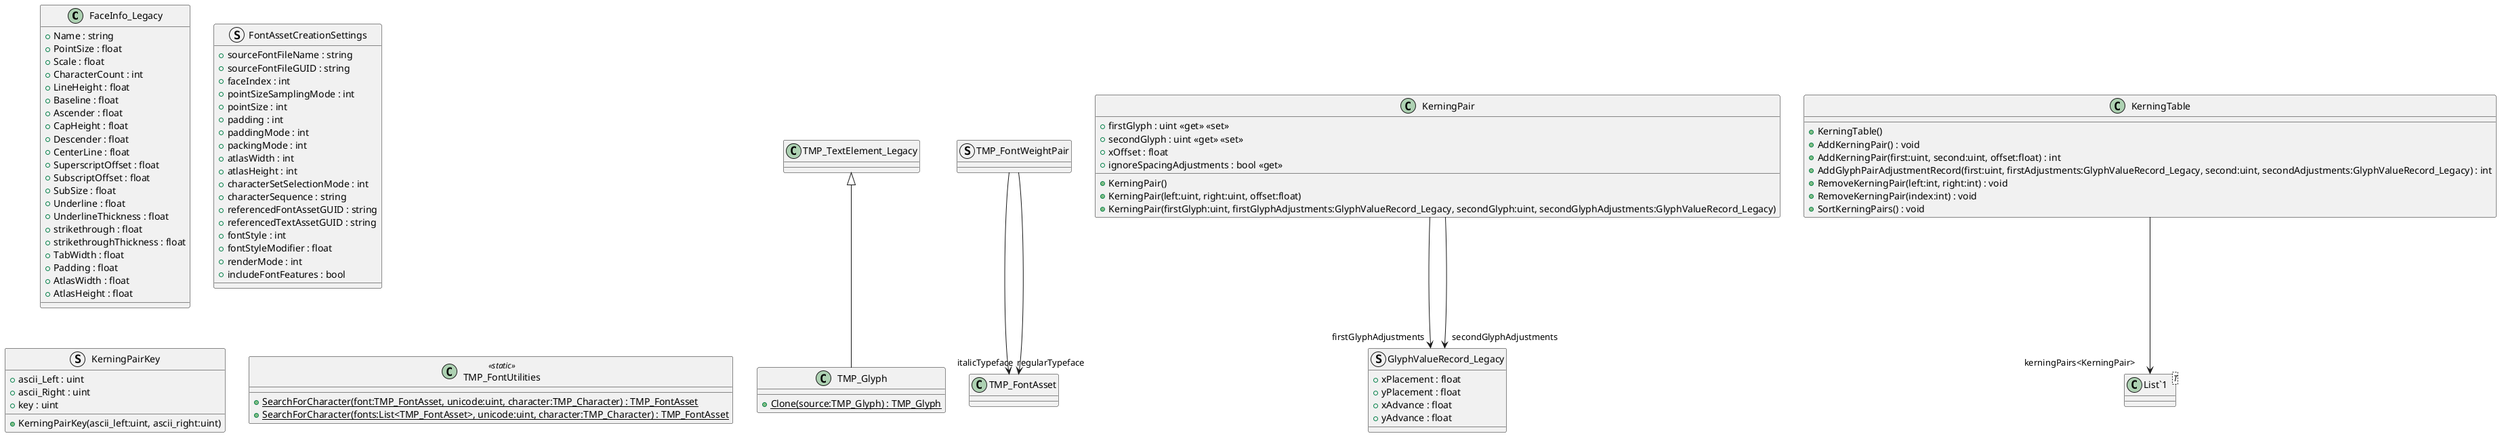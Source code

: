 @startuml
class FaceInfo_Legacy {
    + Name : string
    + PointSize : float
    + Scale : float
    + CharacterCount : int
    + LineHeight : float
    + Baseline : float
    + Ascender : float
    + CapHeight : float
    + Descender : float
    + CenterLine : float
    + SuperscriptOffset : float
    + SubscriptOffset : float
    + SubSize : float
    + Underline : float
    + UnderlineThickness : float
    + strikethrough : float
    + strikethroughThickness : float
    + TabWidth : float
    + Padding : float
    + AtlasWidth : float
    + AtlasHeight : float
}
class TMP_Glyph {
    + {static} Clone(source:TMP_Glyph) : TMP_Glyph
}
struct FontAssetCreationSettings {
    + sourceFontFileName : string
    + sourceFontFileGUID : string
    + faceIndex : int
    + pointSizeSamplingMode : int
    + pointSize : int
    + padding : int
    + paddingMode : int
    + packingMode : int
    + atlasWidth : int
    + atlasHeight : int
    + characterSetSelectionMode : int
    + characterSequence : string
    + referencedFontAssetGUID : string
    + referencedTextAssetGUID : string
    + fontStyle : int
    + fontStyleModifier : float
    + renderMode : int
    + includeFontFeatures : bool
}
struct TMP_FontWeightPair {
}
struct KerningPairKey {
    + ascii_Left : uint
    + ascii_Right : uint
    + key : uint
    + KerningPairKey(ascii_left:uint, ascii_right:uint)
}
struct GlyphValueRecord_Legacy {
    + xPlacement : float
    + yPlacement : float
    + xAdvance : float
    + yAdvance : float
}
class KerningPair {
    + firstGlyph : uint <<get>> <<set>>
    + secondGlyph : uint <<get>> <<set>>
    + xOffset : float
    + ignoreSpacingAdjustments : bool <<get>>
    + KerningPair()
    + KerningPair(left:uint, right:uint, offset:float)
    + KerningPair(firstGlyph:uint, firstGlyphAdjustments:GlyphValueRecord_Legacy, secondGlyph:uint, secondGlyphAdjustments:GlyphValueRecord_Legacy)
}
class KerningTable {
    + KerningTable()
    + AddKerningPair() : void
    + AddKerningPair(first:uint, second:uint, offset:float) : int
    + AddGlyphPairAdjustmentRecord(first:uint, firstAdjustments:GlyphValueRecord_Legacy, second:uint, secondAdjustments:GlyphValueRecord_Legacy) : int
    + RemoveKerningPair(left:int, right:int) : void
    + RemoveKerningPair(index:int) : void
    + SortKerningPairs() : void
}
class TMP_FontUtilities <<static>> {
    + {static} SearchForCharacter(font:TMP_FontAsset, unicode:uint, character:TMP_Character) : TMP_FontAsset
    + {static} SearchForCharacter(fonts:List<TMP_FontAsset>, unicode:uint, character:TMP_Character) : TMP_FontAsset
}
class "List`1"<T> {
}
TMP_TextElement_Legacy <|-- TMP_Glyph
TMP_FontWeightPair --> "regularTypeface" TMP_FontAsset
TMP_FontWeightPair --> "italicTypeface" TMP_FontAsset
KerningPair --> "firstGlyphAdjustments" GlyphValueRecord_Legacy
KerningPair --> "secondGlyphAdjustments" GlyphValueRecord_Legacy
KerningTable --> "kerningPairs<KerningPair>" "List`1"
@enduml
